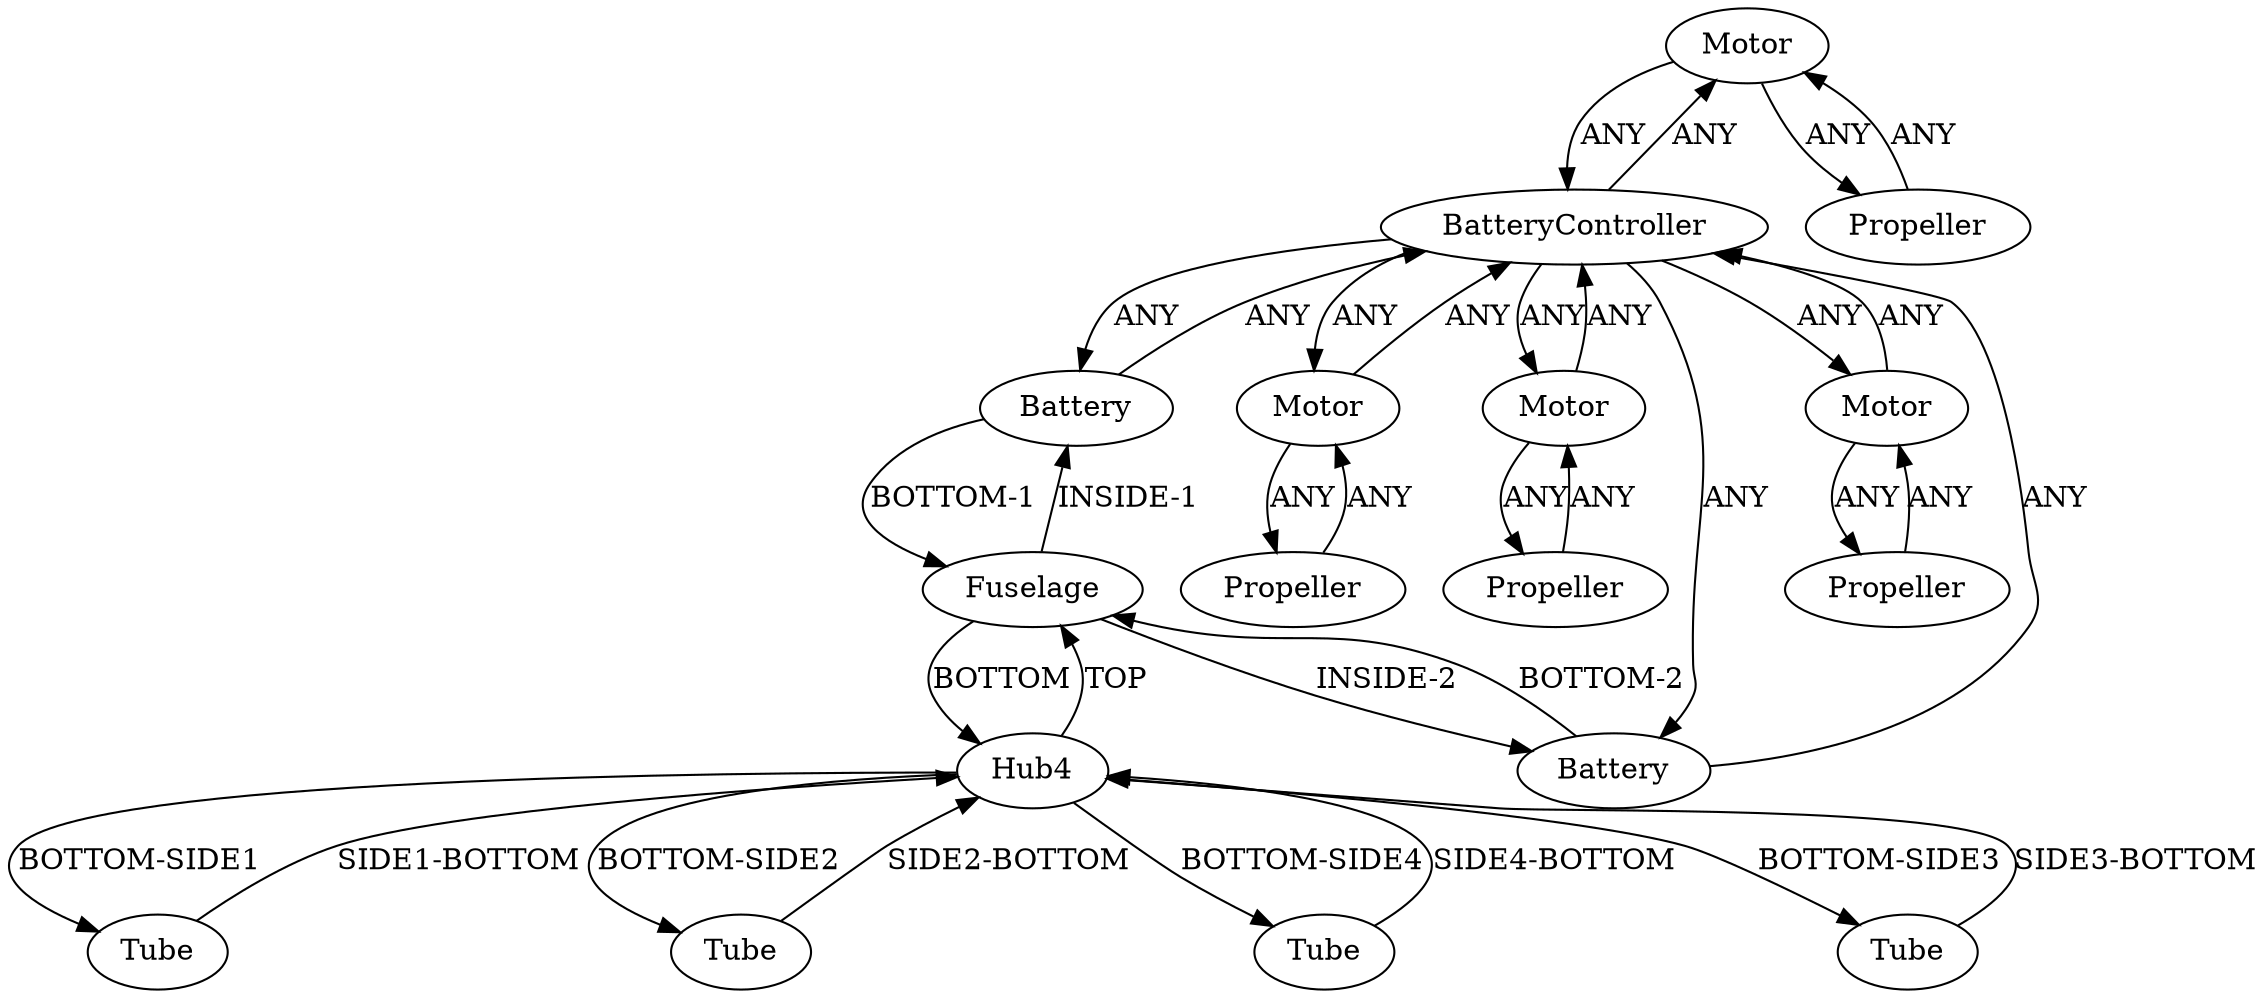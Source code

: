/* Created by igraph 0.10.2 */
digraph {
  0 [
    instance=Motor_instance_1
    label=Motor
  ];
  1 [
    instance=Tube_instance_2
    label=Tube
  ];
  2 [
    instance=Propeller_instance_1
    label=Propeller
  ];
  3 [
    instance=Battery_instance_1
    label=Battery
  ];
  4 [
    instance=Motor_instance_2
    label=Motor
  ];
  5 [
    instance=Hub4_instance_1
    label=Hub4
  ];
  6 [
    instance=Fuselage_instance_1
    label=Fuselage
  ];
  7 [
    instance=Tube_instance_6
    label=Tube
  ];
  8 [
    instance=BatteryController_instance_1
    label=BatteryController
  ];
  9 [
    instance=Motor_instance_3
    label=Motor
  ];
  10 [
    instance=Propeller_instance_2
    label=Propeller
  ];
  11 [
    instance=Propeller_instance_3
    label=Propeller
  ];
  12 [
    instance=Battery_instance_2
    label=Battery
  ];
  13 [
    instance=Propeller_instance_4
    label=Propeller
  ];
  14 [
    instance=Motor_instance_4
    label=Motor
  ];
  15 [
    instance=Tube_instance_7
    label=Tube
  ];
  16 [
    instance=Tube_instance_8
    label=Tube
  ];

  0 -> 8 [
    label=ANY
  ];
  0 -> 10 [
    label=ANY
  ];
  1 -> 5 [
    label="SIDE1-BOTTOM"
  ];
  2 -> 4 [
    label=ANY
  ];
  3 -> 6 [
    label="BOTTOM-1"
  ];
  3 -> 8 [
    label=ANY
  ];
  4 -> 8 [
    label=ANY
  ];
  4 -> 2 [
    label=ANY
  ];
  5 -> 7 [
    label="BOTTOM-SIDE2"
  ];
  5 -> 6 [
    label=TOP
  ];
  5 -> 1 [
    label="BOTTOM-SIDE1"
  ];
  5 -> 15 [
    label="BOTTOM-SIDE4"
  ];
  5 -> 16 [
    label="BOTTOM-SIDE3"
  ];
  6 -> 12 [
    label="INSIDE-2"
  ];
  6 -> 3 [
    label="INSIDE-1"
  ];
  6 -> 5 [
    label=BOTTOM
  ];
  7 -> 5 [
    label="SIDE2-BOTTOM"
  ];
  8 -> 0 [
    label=ANY
  ];
  8 -> 12 [
    label=ANY
  ];
  8 -> 14 [
    label=ANY
  ];
  8 -> 3 [
    label=ANY
  ];
  8 -> 9 [
    label=ANY
  ];
  8 -> 4 [
    label=ANY
  ];
  9 -> 13 [
    label=ANY
  ];
  9 -> 8 [
    label=ANY
  ];
  10 -> 0 [
    label=ANY
  ];
  11 -> 14 [
    label=ANY
  ];
  12 -> 6 [
    label="BOTTOM-2"
  ];
  12 -> 8 [
    label=ANY
  ];
  13 -> 9 [
    label=ANY
  ];
  14 -> 11 [
    label=ANY
  ];
  14 -> 8 [
    label=ANY
  ];
  15 -> 5 [
    label="SIDE4-BOTTOM"
  ];
  16 -> 5 [
    label="SIDE3-BOTTOM"
  ];
}
